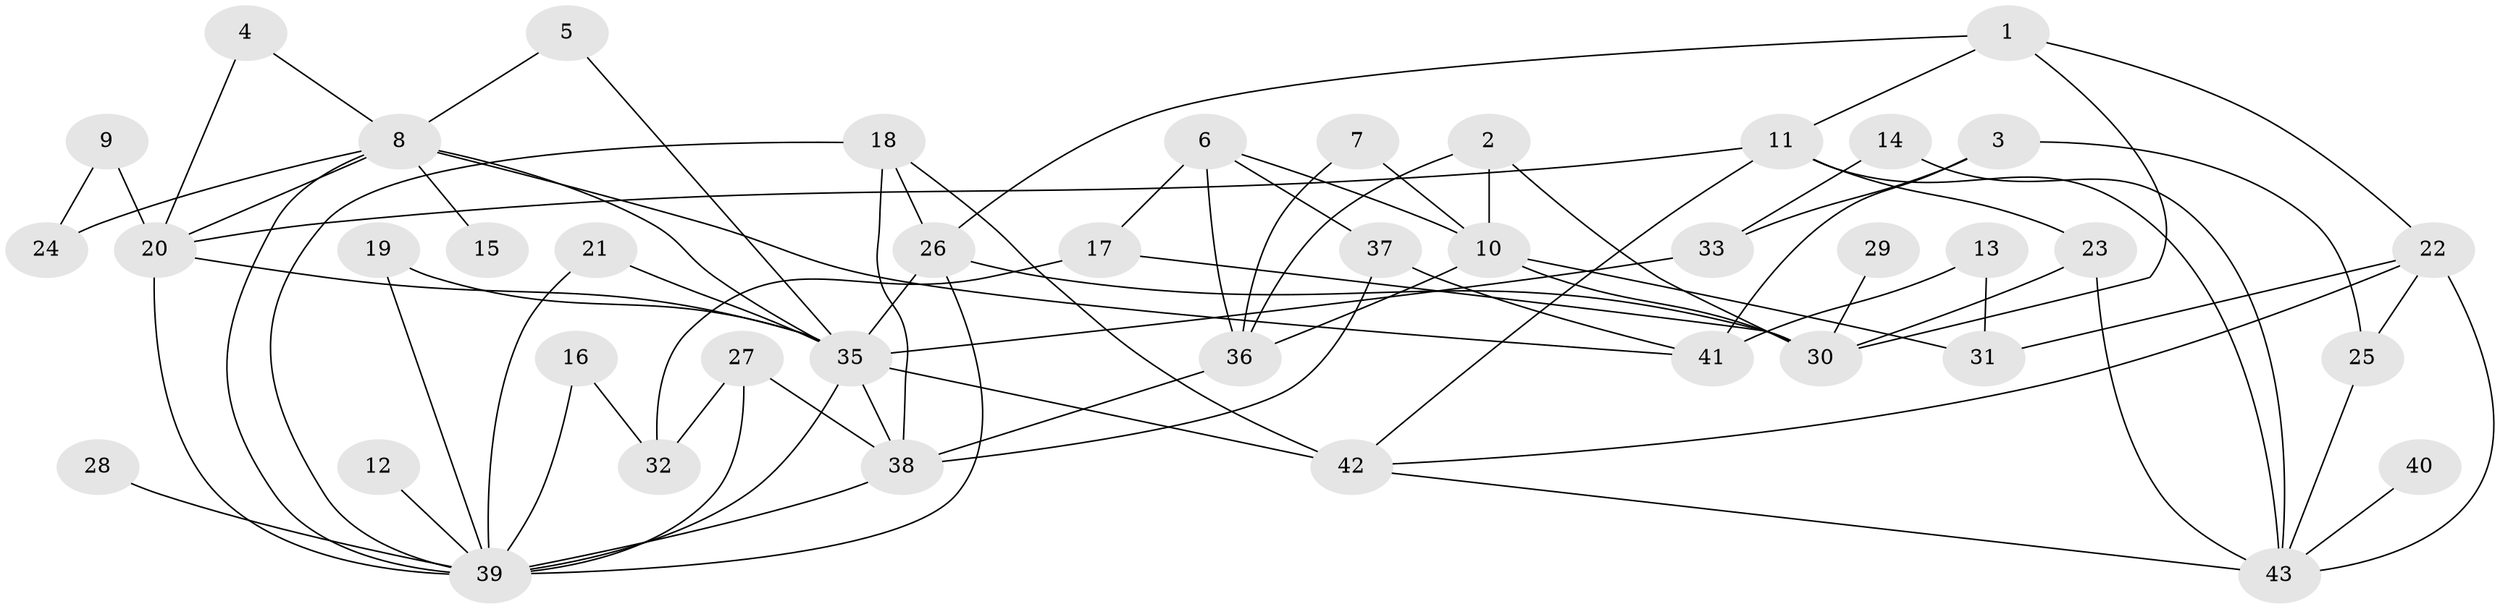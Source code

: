 // original degree distribution, {4: 0.19767441860465115, 1: 0.13953488372093023, 2: 0.29069767441860467, 5: 0.05813953488372093, 3: 0.2558139534883721, 6: 0.03488372093023256, 0: 0.011627906976744186, 7: 0.011627906976744186}
// Generated by graph-tools (version 1.1) at 2025/49/03/09/25 03:49:10]
// undirected, 42 vertices, 79 edges
graph export_dot {
graph [start="1"]
  node [color=gray90,style=filled];
  1;
  2;
  3;
  4;
  5;
  6;
  7;
  8;
  9;
  10;
  11;
  12;
  13;
  14;
  15;
  16;
  17;
  18;
  19;
  20;
  21;
  22;
  23;
  24;
  25;
  26;
  27;
  28;
  29;
  30;
  31;
  32;
  33;
  35;
  36;
  37;
  38;
  39;
  40;
  41;
  42;
  43;
  1 -- 11 [weight=1.0];
  1 -- 22 [weight=1.0];
  1 -- 26 [weight=1.0];
  1 -- 30 [weight=1.0];
  2 -- 10 [weight=1.0];
  2 -- 30 [weight=1.0];
  2 -- 36 [weight=1.0];
  3 -- 25 [weight=1.0];
  3 -- 33 [weight=1.0];
  3 -- 41 [weight=1.0];
  4 -- 8 [weight=1.0];
  4 -- 20 [weight=1.0];
  5 -- 8 [weight=1.0];
  5 -- 35 [weight=1.0];
  6 -- 10 [weight=1.0];
  6 -- 17 [weight=1.0];
  6 -- 36 [weight=1.0];
  6 -- 37 [weight=1.0];
  7 -- 10 [weight=1.0];
  7 -- 36 [weight=1.0];
  8 -- 15 [weight=1.0];
  8 -- 20 [weight=1.0];
  8 -- 24 [weight=1.0];
  8 -- 35 [weight=1.0];
  8 -- 39 [weight=1.0];
  8 -- 41 [weight=1.0];
  9 -- 20 [weight=1.0];
  9 -- 24 [weight=1.0];
  10 -- 30 [weight=1.0];
  10 -- 31 [weight=1.0];
  10 -- 36 [weight=1.0];
  11 -- 20 [weight=1.0];
  11 -- 23 [weight=1.0];
  11 -- 42 [weight=1.0];
  11 -- 43 [weight=1.0];
  12 -- 39 [weight=1.0];
  13 -- 31 [weight=1.0];
  13 -- 41 [weight=1.0];
  14 -- 33 [weight=1.0];
  14 -- 43 [weight=1.0];
  16 -- 32 [weight=1.0];
  16 -- 39 [weight=1.0];
  17 -- 30 [weight=1.0];
  17 -- 32 [weight=1.0];
  18 -- 26 [weight=1.0];
  18 -- 38 [weight=1.0];
  18 -- 39 [weight=1.0];
  18 -- 42 [weight=1.0];
  19 -- 35 [weight=1.0];
  19 -- 39 [weight=1.0];
  20 -- 35 [weight=1.0];
  20 -- 39 [weight=1.0];
  21 -- 35 [weight=1.0];
  21 -- 39 [weight=1.0];
  22 -- 25 [weight=1.0];
  22 -- 31 [weight=1.0];
  22 -- 42 [weight=1.0];
  22 -- 43 [weight=1.0];
  23 -- 30 [weight=1.0];
  23 -- 43 [weight=1.0];
  25 -- 43 [weight=1.0];
  26 -- 30 [weight=1.0];
  26 -- 35 [weight=1.0];
  26 -- 39 [weight=1.0];
  27 -- 32 [weight=1.0];
  27 -- 38 [weight=1.0];
  27 -- 39 [weight=1.0];
  28 -- 39 [weight=1.0];
  29 -- 30 [weight=1.0];
  33 -- 35 [weight=1.0];
  35 -- 38 [weight=1.0];
  35 -- 39 [weight=1.0];
  35 -- 42 [weight=2.0];
  36 -- 38 [weight=1.0];
  37 -- 38 [weight=1.0];
  37 -- 41 [weight=1.0];
  38 -- 39 [weight=1.0];
  40 -- 43 [weight=1.0];
  42 -- 43 [weight=1.0];
}
